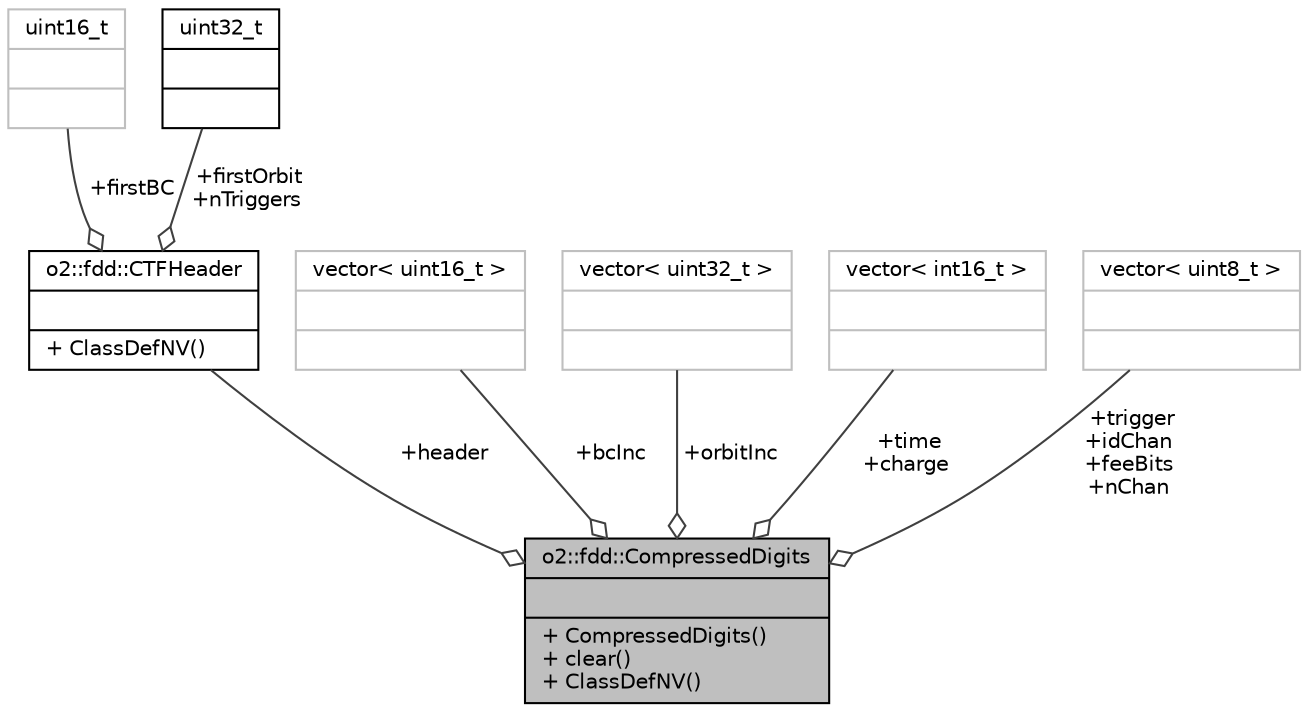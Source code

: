 digraph "o2::fdd::CompressedDigits"
{
 // INTERACTIVE_SVG=YES
  bgcolor="transparent";
  edge [fontname="Helvetica",fontsize="10",labelfontname="Helvetica",labelfontsize="10"];
  node [fontname="Helvetica",fontsize="10",shape=record];
  Node1 [label="{o2::fdd::CompressedDigits\n||+ CompressedDigits()\l+ clear()\l+ ClassDefNV()\l}",height=0.2,width=0.4,color="black", fillcolor="grey75", style="filled", fontcolor="black"];
  Node2 -> Node1 [color="grey25",fontsize="10",style="solid",label=" +header" ,arrowhead="odiamond",fontname="Helvetica"];
  Node2 [label="{o2::fdd::CTFHeader\n||+ ClassDefNV()\l}",height=0.2,width=0.4,color="black",URL="$d7/d6c/structo2_1_1fdd_1_1CTFHeader.html",tooltip="Header for a single CTF. "];
  Node3 -> Node2 [color="grey25",fontsize="10",style="solid",label=" +firstBC" ,arrowhead="odiamond",fontname="Helvetica"];
  Node3 [label="{uint16_t\n||}",height=0.2,width=0.4,color="grey75"];
  Node4 -> Node2 [color="grey25",fontsize="10",style="solid",label=" +firstOrbit\n+nTriggers" ,arrowhead="odiamond",fontname="Helvetica"];
  Node4 [label="{uint32_t\n||}",height=0.2,width=0.4,color="black",URL="$d3/d87/classuint32__t.html"];
  Node5 -> Node1 [color="grey25",fontsize="10",style="solid",label=" +bcInc" ,arrowhead="odiamond",fontname="Helvetica"];
  Node5 [label="{vector\< uint16_t \>\n||}",height=0.2,width=0.4,color="grey75"];
  Node6 -> Node1 [color="grey25",fontsize="10",style="solid",label=" +orbitInc" ,arrowhead="odiamond",fontname="Helvetica"];
  Node6 [label="{vector\< uint32_t \>\n||}",height=0.2,width=0.4,color="grey75"];
  Node7 -> Node1 [color="grey25",fontsize="10",style="solid",label=" +time\n+charge" ,arrowhead="odiamond",fontname="Helvetica"];
  Node7 [label="{vector\< int16_t \>\n||}",height=0.2,width=0.4,color="grey75"];
  Node8 -> Node1 [color="grey25",fontsize="10",style="solid",label=" +trigger\n+idChan\n+feeBits\n+nChan" ,arrowhead="odiamond",fontname="Helvetica"];
  Node8 [label="{vector\< uint8_t \>\n||}",height=0.2,width=0.4,color="grey75"];
}
